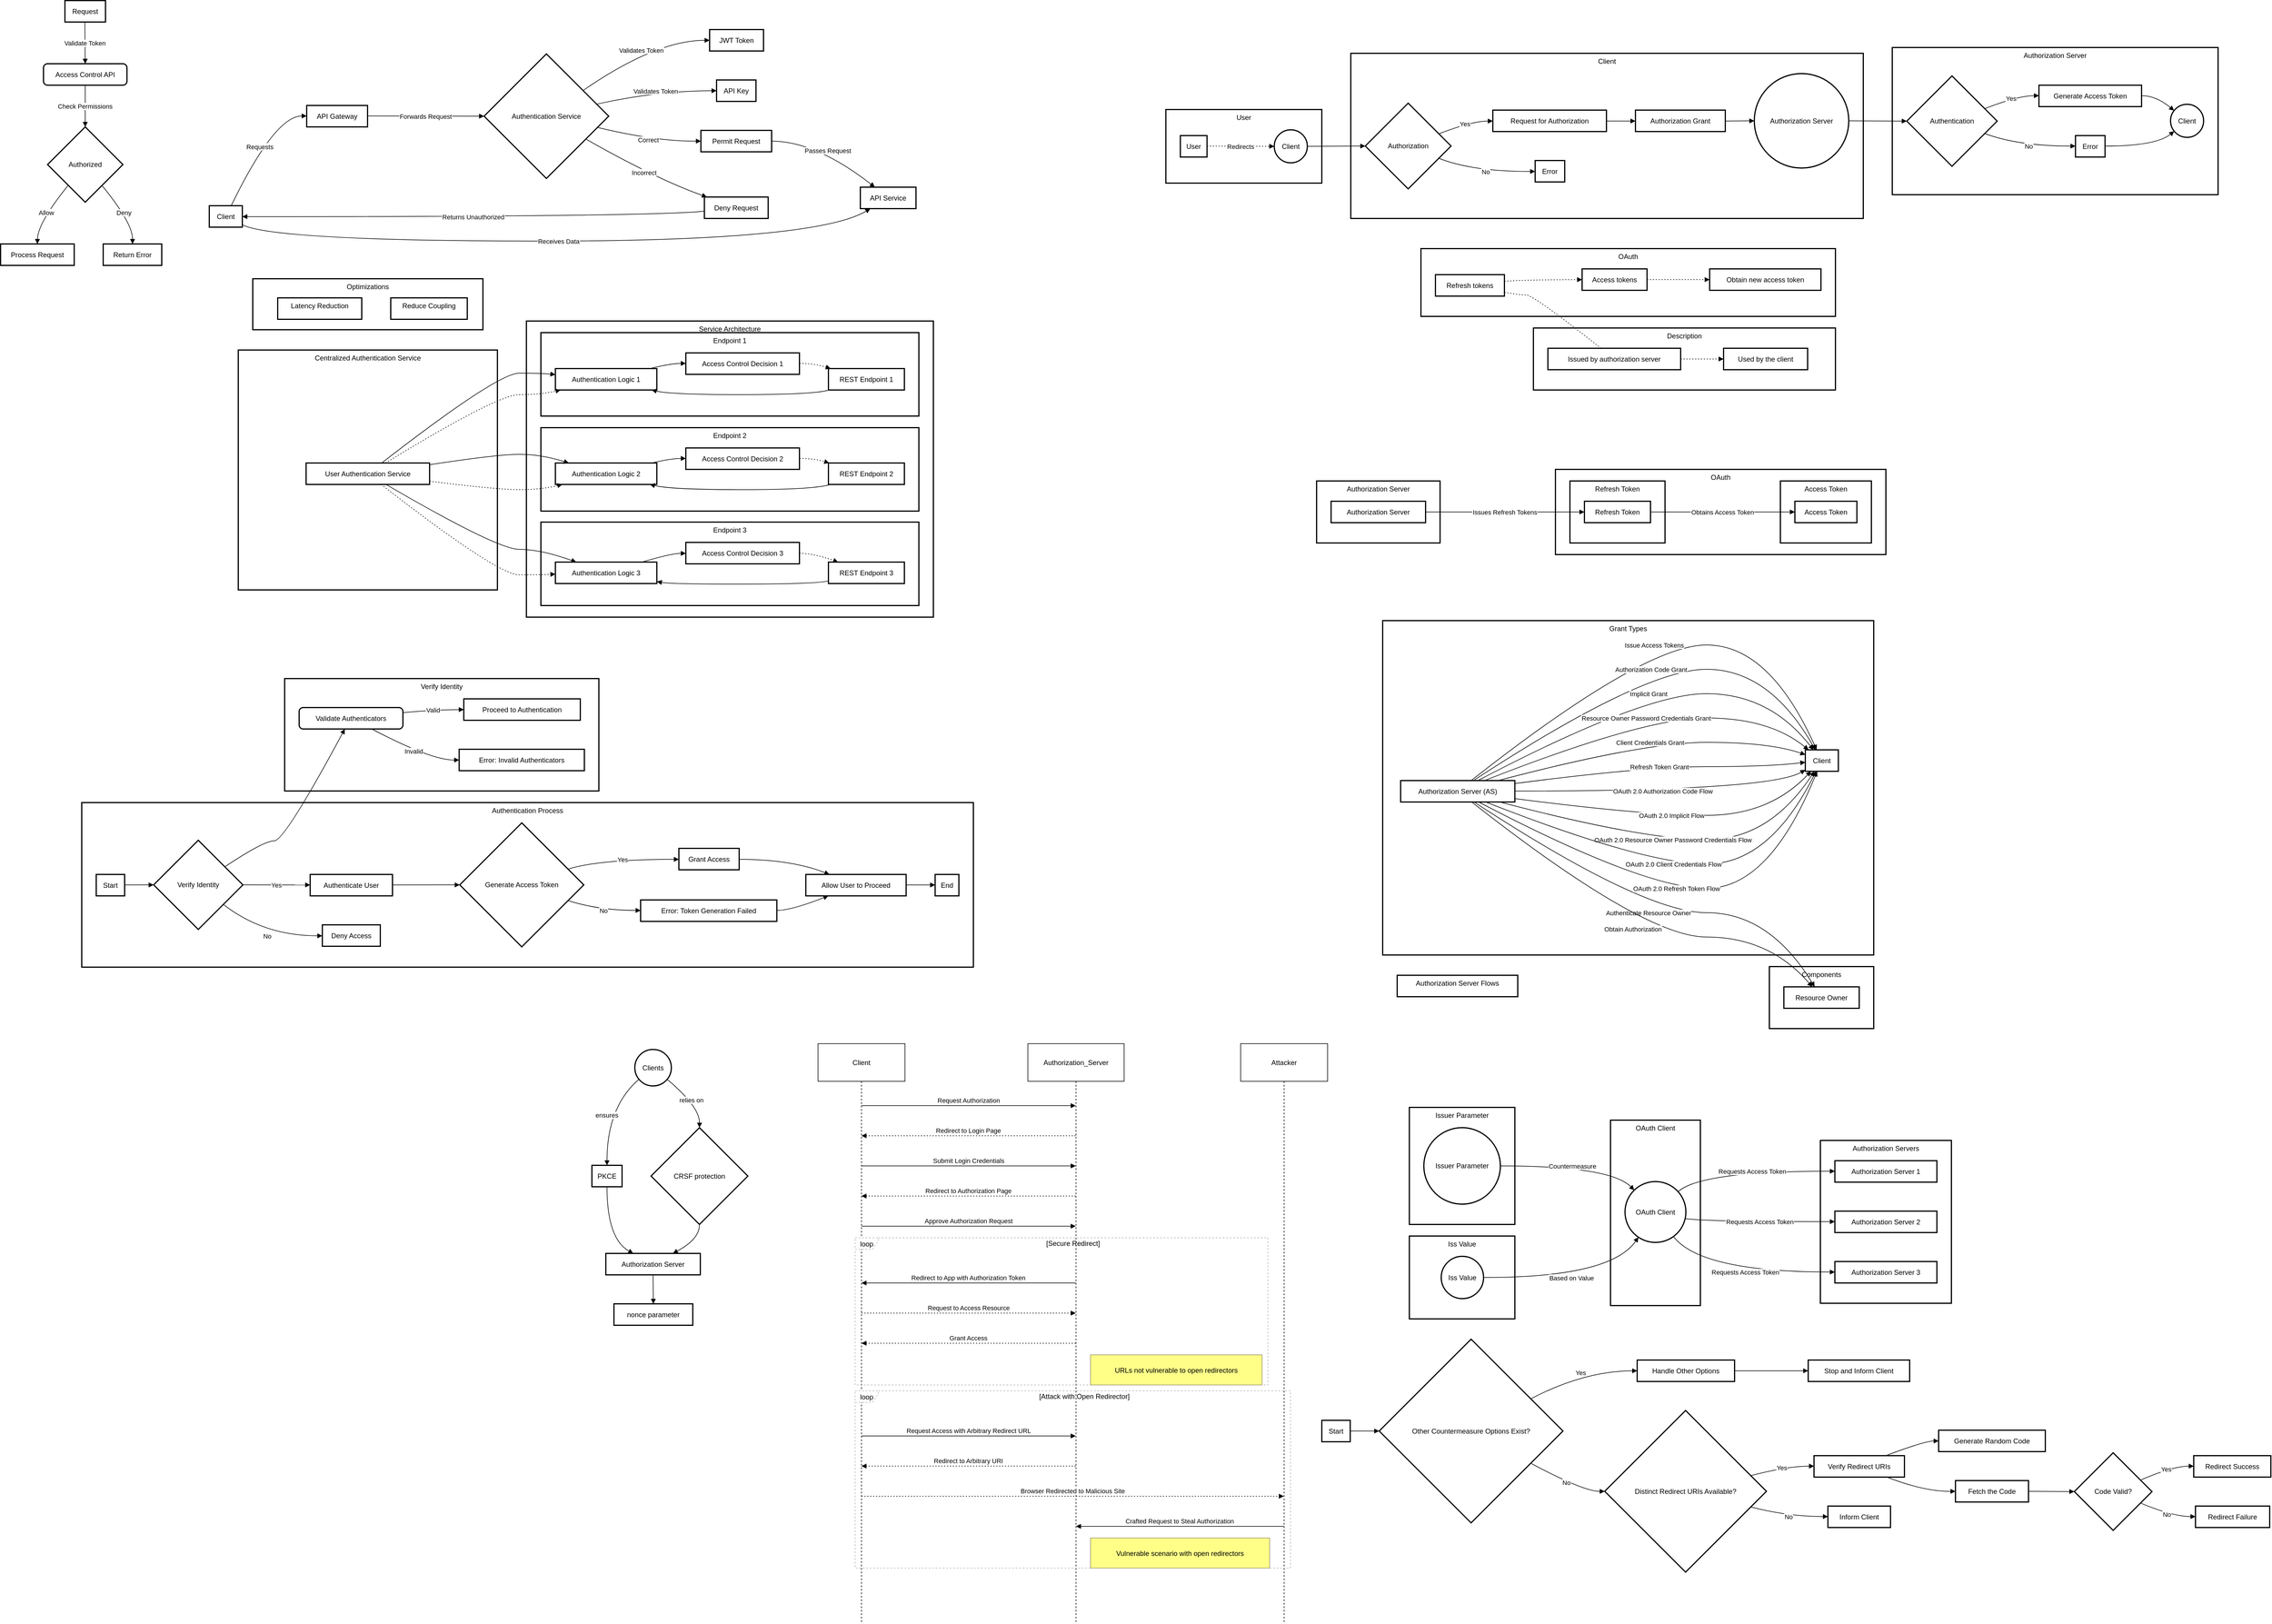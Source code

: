 <mxfile version="24.7.7">
  <diagram name="Page-1" id="MOcFmovRXAjLy9BOT2LX">
    <mxGraphModel dx="2884" dy="1048" grid="1" gridSize="10" guides="1" tooltips="1" connect="1" arrows="1" fold="1" page="1" pageScale="1" pageWidth="850" pageHeight="1100" math="0" shadow="0">
      <root>
        <mxCell id="0" />
        <mxCell id="1" parent="0" />
        <mxCell id="2" value="Request" style="whiteSpace=wrap;strokeWidth=2;" parent="1" vertex="1">
          <mxGeometry x="-389" y="30" width="70" height="37" as="geometry" />
        </mxCell>
        <mxCell id="3" value="Access Control API" style="rounded=1;absoluteArcSize=1;arcSize=14;whiteSpace=wrap;strokeWidth=2;" parent="1" vertex="1">
          <mxGeometry x="-426" y="139" width="144" height="37" as="geometry" />
        </mxCell>
        <mxCell id="4" value="Authorized" style="rhombus;strokeWidth=2;whiteSpace=wrap;" parent="1" vertex="1">
          <mxGeometry x="-419" y="248" width="130" height="130" as="geometry" />
        </mxCell>
        <mxCell id="5" value="Process Request" style="whiteSpace=wrap;strokeWidth=2;" parent="1" vertex="1">
          <mxGeometry x="-500" y="450" width="127" height="37" as="geometry" />
        </mxCell>
        <mxCell id="6" value="Return Error" style="whiteSpace=wrap;strokeWidth=2;" parent="1" vertex="1">
          <mxGeometry x="-323" y="450" width="101" height="37" as="geometry" />
        </mxCell>
        <mxCell id="7" value="Validate Token" style="curved=1;startArrow=none;endArrow=block;exitX=0.49;exitY=1;entryX=0.5;entryY=0;" parent="1" source="2" target="3" edge="1">
          <mxGeometry relative="1" as="geometry">
            <Array as="points" />
          </mxGeometry>
        </mxCell>
        <mxCell id="8" value="Check Permissions" style="curved=1;startArrow=none;endArrow=block;exitX=0.5;exitY=1;entryX=0.5;entryY=0;" parent="1" source="3" target="4" edge="1">
          <mxGeometry relative="1" as="geometry">
            <Array as="points" />
          </mxGeometry>
        </mxCell>
        <mxCell id="9" value="Allow" style="curved=1;startArrow=none;endArrow=block;exitX=0.09;exitY=1;entryX=0.5;entryY=0;" parent="1" source="4" target="5" edge="1">
          <mxGeometry relative="1" as="geometry">
            <Array as="points">
              <mxPoint x="-436" y="414" />
            </Array>
          </mxGeometry>
        </mxCell>
        <mxCell id="10" value="Deny" style="curved=1;startArrow=none;endArrow=block;exitX=0.9;exitY=1;entryX=0.5;entryY=0;" parent="1" source="4" target="6" edge="1">
          <mxGeometry relative="1" as="geometry">
            <Array as="points">
              <mxPoint x="-272" y="414" />
            </Array>
          </mxGeometry>
        </mxCell>
        <mxCell id="TSMCGkvwtsyavsWyP97d-10" value="Client" style="whiteSpace=wrap;strokeWidth=2;" vertex="1" parent="1">
          <mxGeometry x="-140" y="384" width="57" height="37" as="geometry" />
        </mxCell>
        <mxCell id="TSMCGkvwtsyavsWyP97d-11" value="API Gateway" style="whiteSpace=wrap;strokeWidth=2;" vertex="1" parent="1">
          <mxGeometry x="28" y="211" width="105" height="37" as="geometry" />
        </mxCell>
        <mxCell id="TSMCGkvwtsyavsWyP97d-12" value="Authentication Service" style="rhombus;strokeWidth=2;whiteSpace=wrap;" vertex="1" parent="1">
          <mxGeometry x="334" y="122" width="215" height="215" as="geometry" />
        </mxCell>
        <mxCell id="TSMCGkvwtsyavsWyP97d-13" value="JWT Token" style="whiteSpace=wrap;strokeWidth=2;" vertex="1" parent="1">
          <mxGeometry x="723" y="80" width="93" height="37" as="geometry" />
        </mxCell>
        <mxCell id="TSMCGkvwtsyavsWyP97d-14" value="API Key" style="whiteSpace=wrap;strokeWidth=2;" vertex="1" parent="1">
          <mxGeometry x="735" y="167" width="68" height="37" as="geometry" />
        </mxCell>
        <mxCell id="TSMCGkvwtsyavsWyP97d-15" value="Permit Request" style="whiteSpace=wrap;strokeWidth=2;" vertex="1" parent="1">
          <mxGeometry x="708" y="254" width="122" height="37" as="geometry" />
        </mxCell>
        <mxCell id="TSMCGkvwtsyavsWyP97d-16" value="Deny Request" style="whiteSpace=wrap;strokeWidth=2;" vertex="1" parent="1">
          <mxGeometry x="714" y="369" width="110" height="37" as="geometry" />
        </mxCell>
        <mxCell id="TSMCGkvwtsyavsWyP97d-17" value="API Service" style="whiteSpace=wrap;strokeWidth=2;" vertex="1" parent="1">
          <mxGeometry x="983" y="352" width="96" height="37" as="geometry" />
        </mxCell>
        <mxCell id="TSMCGkvwtsyavsWyP97d-18" value="Requests" style="curved=1;startArrow=none;endArrow=block;exitX=0.66;exitY=0.01;entryX=0;entryY=0.49;rounded=0;" edge="1" parent="1" source="TSMCGkvwtsyavsWyP97d-10" target="TSMCGkvwtsyavsWyP97d-11">
          <mxGeometry relative="1" as="geometry">
            <Array as="points">
              <mxPoint x="-27" y="229" />
            </Array>
          </mxGeometry>
        </mxCell>
        <mxCell id="TSMCGkvwtsyavsWyP97d-19" value="Forwards Request" style="curved=1;startArrow=none;endArrow=block;exitX=1;exitY=0.49;entryX=0;entryY=0.5;rounded=0;" edge="1" parent="1" source="TSMCGkvwtsyavsWyP97d-11" target="TSMCGkvwtsyavsWyP97d-12">
          <mxGeometry relative="1" as="geometry">
            <Array as="points" />
          </mxGeometry>
        </mxCell>
        <mxCell id="TSMCGkvwtsyavsWyP97d-20" value="Validates Token" style="curved=1;startArrow=none;endArrow=block;exitX=1;exitY=0.15;entryX=-0.01;entryY=0.5;rounded=0;" edge="1" parent="1" source="TSMCGkvwtsyavsWyP97d-12" target="TSMCGkvwtsyavsWyP97d-13">
          <mxGeometry relative="1" as="geometry">
            <Array as="points">
              <mxPoint x="629" y="99" />
            </Array>
          </mxGeometry>
        </mxCell>
        <mxCell id="TSMCGkvwtsyavsWyP97d-21" value="Validates Token" style="curved=1;startArrow=none;endArrow=block;exitX=1;exitY=0.38;entryX=0;entryY=0.5;rounded=0;" edge="1" parent="1" source="TSMCGkvwtsyavsWyP97d-12" target="TSMCGkvwtsyavsWyP97d-14">
          <mxGeometry relative="1" as="geometry">
            <Array as="points">
              <mxPoint x="629" y="186" />
            </Array>
          </mxGeometry>
        </mxCell>
        <mxCell id="TSMCGkvwtsyavsWyP97d-22" value="Correct" style="curved=1;startArrow=none;endArrow=block;exitX=1;exitY=0.61;entryX=0;entryY=0.5;rounded=0;" edge="1" parent="1" source="TSMCGkvwtsyavsWyP97d-12" target="TSMCGkvwtsyavsWyP97d-15">
          <mxGeometry relative="1" as="geometry">
            <Array as="points">
              <mxPoint x="629" y="273" />
            </Array>
          </mxGeometry>
        </mxCell>
        <mxCell id="TSMCGkvwtsyavsWyP97d-23" value="Incorrect" style="curved=1;startArrow=none;endArrow=block;exitX=1;exitY=0.79;entryX=0.03;entryY=-0.01;rounded=0;" edge="1" parent="1" source="TSMCGkvwtsyavsWyP97d-12" target="TSMCGkvwtsyavsWyP97d-16">
          <mxGeometry relative="1" as="geometry">
            <Array as="points">
              <mxPoint x="629" y="337" />
            </Array>
          </mxGeometry>
        </mxCell>
        <mxCell id="TSMCGkvwtsyavsWyP97d-24" value="Passes Request" style="curved=1;startArrow=none;endArrow=block;exitX=1;exitY=0.5;entryX=0.26;entryY=0;rounded=0;" edge="1" parent="1" source="TSMCGkvwtsyavsWyP97d-15" target="TSMCGkvwtsyavsWyP97d-17">
          <mxGeometry relative="1" as="geometry">
            <Array as="points">
              <mxPoint x="907" y="273" />
            </Array>
          </mxGeometry>
        </mxCell>
        <mxCell id="TSMCGkvwtsyavsWyP97d-25" value="Returns Unauthorized" style="curved=1;startArrow=none;endArrow=block;exitX=0;exitY=0.66;entryX=1;entryY=0.51;rounded=0;" edge="1" parent="1" source="TSMCGkvwtsyavsWyP97d-16" target="TSMCGkvwtsyavsWyP97d-10">
          <mxGeometry relative="1" as="geometry">
            <Array as="points">
              <mxPoint x="629" y="403" />
            </Array>
          </mxGeometry>
        </mxCell>
        <mxCell id="TSMCGkvwtsyavsWyP97d-26" value="Receives Data" style="curved=1;startArrow=none;endArrow=block;exitX=1;exitY=0.89;entryX=0.18;entryY=1;rounded=0;" edge="1" parent="1" source="TSMCGkvwtsyavsWyP97d-10" target="TSMCGkvwtsyavsWyP97d-17">
          <mxGeometry relative="1" as="geometry">
            <Array as="points">
              <mxPoint x="-27" y="445" />
              <mxPoint x="907" y="445" />
            </Array>
          </mxGeometry>
        </mxCell>
        <mxCell id="TSMCGkvwtsyavsWyP97d-27" value="Optimizations" style="whiteSpace=wrap;strokeWidth=2;verticalAlign=top;" vertex="1" parent="1">
          <mxGeometry x="-65" y="510" width="397" height="88" as="geometry" />
        </mxCell>
        <mxCell id="TSMCGkvwtsyavsWyP97d-28" value="Latency Reduction" style="whiteSpace=wrap;strokeWidth=2;verticalAlign=top;" vertex="1" parent="TSMCGkvwtsyavsWyP97d-27">
          <mxGeometry x="43" y="33" width="145" height="37" as="geometry" />
        </mxCell>
        <mxCell id="TSMCGkvwtsyavsWyP97d-29" value="Reduce Coupling" style="whiteSpace=wrap;strokeWidth=2;verticalAlign=top;" vertex="1" parent="TSMCGkvwtsyavsWyP97d-27">
          <mxGeometry x="238" y="33" width="132" height="37" as="geometry" />
        </mxCell>
        <mxCell id="TSMCGkvwtsyavsWyP97d-30" value="Centralized Authentication Service" style="whiteSpace=wrap;strokeWidth=2;verticalAlign=top;" vertex="1" parent="1">
          <mxGeometry x="-90" y="633" width="447" height="414" as="geometry" />
        </mxCell>
        <mxCell id="TSMCGkvwtsyavsWyP97d-31" value="User Authentication Service" style="whiteSpace=wrap;strokeWidth=2;" vertex="1" parent="1">
          <mxGeometry x="27" y="828" width="213" height="37" as="geometry" />
        </mxCell>
        <mxCell id="TSMCGkvwtsyavsWyP97d-32" value="Service Architecture" style="whiteSpace=wrap;strokeWidth=2;verticalAlign=top;" vertex="1" parent="1">
          <mxGeometry x="407" y="583" width="702" height="511" as="geometry" />
        </mxCell>
        <mxCell id="TSMCGkvwtsyavsWyP97d-33" value="Endpoint 1" style="whiteSpace=wrap;strokeWidth=2;verticalAlign=top;" vertex="1" parent="1">
          <mxGeometry x="432" y="603" width="652" height="144" as="geometry" />
        </mxCell>
        <mxCell id="TSMCGkvwtsyavsWyP97d-34" value="Endpoint 2" style="whiteSpace=wrap;strokeWidth=2;verticalAlign=top;" vertex="1" parent="1">
          <mxGeometry x="432" y="767" width="652" height="144" as="geometry" />
        </mxCell>
        <mxCell id="TSMCGkvwtsyavsWyP97d-35" value="Endpoint 3" style="whiteSpace=wrap;strokeWidth=2;verticalAlign=top;" vertex="1" parent="1">
          <mxGeometry x="432" y="930" width="652" height="144" as="geometry" />
        </mxCell>
        <mxCell id="TSMCGkvwtsyavsWyP97d-36" value="REST Endpoint 3" style="whiteSpace=wrap;strokeWidth=2;" vertex="1" parent="1">
          <mxGeometry x="928" y="999" width="131" height="37" as="geometry" />
        </mxCell>
        <mxCell id="TSMCGkvwtsyavsWyP97d-37" value="Authentication Logic 3" style="whiteSpace=wrap;strokeWidth=2;" vertex="1" parent="1">
          <mxGeometry x="457" y="999" width="175" height="37" as="geometry" />
        </mxCell>
        <mxCell id="TSMCGkvwtsyavsWyP97d-38" value="Access Control Decision 3" style="whiteSpace=wrap;strokeWidth=2;" vertex="1" parent="1">
          <mxGeometry x="682" y="965" width="196" height="37" as="geometry" />
        </mxCell>
        <mxCell id="TSMCGkvwtsyavsWyP97d-39" value="REST Endpoint 2" style="whiteSpace=wrap;strokeWidth=2;" vertex="1" parent="1">
          <mxGeometry x="928" y="828" width="131" height="37" as="geometry" />
        </mxCell>
        <mxCell id="TSMCGkvwtsyavsWyP97d-40" value="Authentication Logic 2" style="whiteSpace=wrap;strokeWidth=2;" vertex="1" parent="1">
          <mxGeometry x="457" y="828" width="175" height="37" as="geometry" />
        </mxCell>
        <mxCell id="TSMCGkvwtsyavsWyP97d-41" value="Access Control Decision 2" style="whiteSpace=wrap;strokeWidth=2;" vertex="1" parent="1">
          <mxGeometry x="682" y="802" width="196" height="37" as="geometry" />
        </mxCell>
        <mxCell id="TSMCGkvwtsyavsWyP97d-42" value="REST Endpoint 1" style="whiteSpace=wrap;strokeWidth=2;" vertex="1" parent="1">
          <mxGeometry x="928" y="665" width="131" height="37" as="geometry" />
        </mxCell>
        <mxCell id="TSMCGkvwtsyavsWyP97d-43" value="Authentication Logic 1" style="whiteSpace=wrap;strokeWidth=2;" vertex="1" parent="1">
          <mxGeometry x="457" y="665" width="175" height="37" as="geometry" />
        </mxCell>
        <mxCell id="TSMCGkvwtsyavsWyP97d-44" value="Access Control Decision 1" style="whiteSpace=wrap;strokeWidth=2;" vertex="1" parent="1">
          <mxGeometry x="682" y="638" width="196" height="37" as="geometry" />
        </mxCell>
        <mxCell id="TSMCGkvwtsyavsWyP97d-45" value="" style="curved=1;startArrow=none;endArrow=block;exitX=0.02;exitY=0.99;entryX=0.94;entryY=0.99;rounded=0;" edge="1" parent="1" source="TSMCGkvwtsyavsWyP97d-42" target="TSMCGkvwtsyavsWyP97d-43">
          <mxGeometry relative="1" as="geometry">
            <Array as="points">
              <mxPoint x="903" y="710" />
              <mxPoint x="657" y="710" />
            </Array>
          </mxGeometry>
        </mxCell>
        <mxCell id="TSMCGkvwtsyavsWyP97d-46" value="" style="curved=1;startArrow=none;endArrow=block;exitX=0.94;exitY=-0.01;entryX=0;entryY=0.49;rounded=0;" edge="1" parent="1" source="TSMCGkvwtsyavsWyP97d-43" target="TSMCGkvwtsyavsWyP97d-44">
          <mxGeometry relative="1" as="geometry">
            <Array as="points">
              <mxPoint x="657" y="656" />
            </Array>
          </mxGeometry>
        </mxCell>
        <mxCell id="TSMCGkvwtsyavsWyP97d-47" value="" style="curved=1;startArrow=none;endArrow=block;exitX=0.02;exitY=1.01;entryX=0.94;entryY=1.01;rounded=0;" edge="1" parent="1" source="TSMCGkvwtsyavsWyP97d-39" target="TSMCGkvwtsyavsWyP97d-40">
          <mxGeometry relative="1" as="geometry">
            <Array as="points">
              <mxPoint x="903" y="874" />
              <mxPoint x="657" y="874" />
            </Array>
          </mxGeometry>
        </mxCell>
        <mxCell id="TSMCGkvwtsyavsWyP97d-48" value="" style="curved=1;startArrow=none;endArrow=block;exitX=0.94;exitY=0.01;entryX=0;entryY=0.49;rounded=0;" edge="1" parent="1" source="TSMCGkvwtsyavsWyP97d-40" target="TSMCGkvwtsyavsWyP97d-41">
          <mxGeometry relative="1" as="geometry">
            <Array as="points">
              <mxPoint x="657" y="820" />
            </Array>
          </mxGeometry>
        </mxCell>
        <mxCell id="TSMCGkvwtsyavsWyP97d-49" value="" style="curved=1;startArrow=none;endArrow=block;exitX=0;exitY=0.88;entryX=1;entryY=0.91;rounded=0;" edge="1" parent="1" source="TSMCGkvwtsyavsWyP97d-36" target="TSMCGkvwtsyavsWyP97d-37">
          <mxGeometry relative="1" as="geometry">
            <Array as="points">
              <mxPoint x="903" y="1037" />
              <mxPoint x="657" y="1037" />
            </Array>
          </mxGeometry>
        </mxCell>
        <mxCell id="TSMCGkvwtsyavsWyP97d-50" value="" style="curved=1;startArrow=none;endArrow=block;exitX=0.86;exitY=-0.01;entryX=0;entryY=0.51;rounded=0;" edge="1" parent="1" source="TSMCGkvwtsyavsWyP97d-37" target="TSMCGkvwtsyavsWyP97d-38">
          <mxGeometry relative="1" as="geometry">
            <Array as="points">
              <mxPoint x="657" y="984" />
            </Array>
          </mxGeometry>
        </mxCell>
        <mxCell id="TSMCGkvwtsyavsWyP97d-51" value="" style="curved=1;startArrow=none;endArrow=block;exitX=0.61;exitY=0.01;entryX=0;entryY=0.28;rounded=0;" edge="1" parent="1" source="TSMCGkvwtsyavsWyP97d-31" target="TSMCGkvwtsyavsWyP97d-43">
          <mxGeometry relative="1" as="geometry">
            <Array as="points">
              <mxPoint x="357" y="673" />
              <mxPoint x="432" y="673" />
            </Array>
          </mxGeometry>
        </mxCell>
        <mxCell id="TSMCGkvwtsyavsWyP97d-52" value="" style="curved=1;startArrow=none;endArrow=block;exitX=1;exitY=0.08;entryX=0.14;entryY=0.01;rounded=0;" edge="1" parent="1" source="TSMCGkvwtsyavsWyP97d-31" target="TSMCGkvwtsyavsWyP97d-40">
          <mxGeometry relative="1" as="geometry">
            <Array as="points">
              <mxPoint x="357" y="813" />
              <mxPoint x="432" y="813" />
            </Array>
          </mxGeometry>
        </mxCell>
        <mxCell id="TSMCGkvwtsyavsWyP97d-53" value="" style="curved=1;startArrow=none;endArrow=block;exitX=0.65;exitY=1.01;entryX=0.2;entryY=-0.01;rounded=0;" edge="1" parent="1" source="TSMCGkvwtsyavsWyP97d-31" target="TSMCGkvwtsyavsWyP97d-37">
          <mxGeometry relative="1" as="geometry">
            <Array as="points">
              <mxPoint x="357" y="977" />
              <mxPoint x="432" y="977" />
            </Array>
          </mxGeometry>
        </mxCell>
        <mxCell id="TSMCGkvwtsyavsWyP97d-54" value="" style="curved=1;dashed=1;dashPattern=2 3;startArrow=none;endArrow=block;exitX=1;exitY=0.49;entryX=0.02;entryY=-0.01;rounded=0;" edge="1" parent="1" source="TSMCGkvwtsyavsWyP97d-44" target="TSMCGkvwtsyavsWyP97d-42">
          <mxGeometry relative="1" as="geometry">
            <Array as="points">
              <mxPoint x="903" y="656" />
            </Array>
          </mxGeometry>
        </mxCell>
        <mxCell id="TSMCGkvwtsyavsWyP97d-55" value="" style="curved=1;dashed=1;dashPattern=2 3;startArrow=none;endArrow=block;exitX=1;exitY=0.49;entryX=0.02;entryY=0.01;rounded=0;" edge="1" parent="1" source="TSMCGkvwtsyavsWyP97d-41" target="TSMCGkvwtsyavsWyP97d-39">
          <mxGeometry relative="1" as="geometry">
            <Array as="points">
              <mxPoint x="903" y="820" />
            </Array>
          </mxGeometry>
        </mxCell>
        <mxCell id="TSMCGkvwtsyavsWyP97d-56" value="" style="curved=1;dashed=1;dashPattern=2 3;startArrow=none;endArrow=block;exitX=1;exitY=0.51;entryX=0.12;entryY=-0.01;rounded=0;" edge="1" parent="1" source="TSMCGkvwtsyavsWyP97d-38" target="TSMCGkvwtsyavsWyP97d-36">
          <mxGeometry relative="1" as="geometry">
            <Array as="points">
              <mxPoint x="903" y="984" />
            </Array>
          </mxGeometry>
        </mxCell>
        <mxCell id="TSMCGkvwtsyavsWyP97d-57" value="" style="curved=1;dashed=1;dashPattern=2 3;startArrow=none;endArrow=block;exitX=0.64;exitY=0.01;entryX=0.06;entryY=0.99;rounded=0;" edge="1" parent="1" source="TSMCGkvwtsyavsWyP97d-31" target="TSMCGkvwtsyavsWyP97d-43">
          <mxGeometry relative="1" as="geometry">
            <Array as="points">
              <mxPoint x="357" y="710" />
              <mxPoint x="432" y="710" />
            </Array>
          </mxGeometry>
        </mxCell>
        <mxCell id="TSMCGkvwtsyavsWyP97d-58" value="" style="curved=1;dashed=1;dashPattern=2 3;startArrow=none;endArrow=block;exitX=1;exitY=0.85;entryX=0.06;entryY=1.01;rounded=0;" edge="1" parent="1" source="TSMCGkvwtsyavsWyP97d-31" target="TSMCGkvwtsyavsWyP97d-40">
          <mxGeometry relative="1" as="geometry">
            <Array as="points">
              <mxPoint x="357" y="874" />
              <mxPoint x="432" y="874" />
            </Array>
          </mxGeometry>
        </mxCell>
        <mxCell id="TSMCGkvwtsyavsWyP97d-59" value="" style="curved=1;dashed=1;dashPattern=2 3;startArrow=none;endArrow=block;exitX=0.61;exitY=1.01;entryX=0;entryY=0.56;rounded=0;" edge="1" parent="1" source="TSMCGkvwtsyavsWyP97d-31" target="TSMCGkvwtsyavsWyP97d-37">
          <mxGeometry relative="1" as="geometry">
            <Array as="points">
              <mxPoint x="357" y="1021" />
              <mxPoint x="432" y="1021" />
            </Array>
          </mxGeometry>
        </mxCell>
        <mxCell id="TSMCGkvwtsyavsWyP97d-60" value="Verify Identity" style="whiteSpace=wrap;strokeWidth=2;verticalAlign=top;" vertex="1" parent="1">
          <mxGeometry x="-10" y="1200" width="542" height="194" as="geometry" />
        </mxCell>
        <mxCell id="TSMCGkvwtsyavsWyP97d-61" value="Validate Authenticators" style="rounded=1;absoluteArcSize=1;arcSize=14;whiteSpace=wrap;strokeWidth=2;" vertex="1" parent="1">
          <mxGeometry x="15" y="1250" width="179" height="37" as="geometry" />
        </mxCell>
        <mxCell id="TSMCGkvwtsyavsWyP97d-62" value="Proceed to Authentication" style="whiteSpace=wrap;strokeWidth=2;" vertex="1" parent="1">
          <mxGeometry x="299" y="1235" width="201" height="37" as="geometry" />
        </mxCell>
        <mxCell id="TSMCGkvwtsyavsWyP97d-63" value="Error: Invalid Authenticators" style="whiteSpace=wrap;strokeWidth=2;" vertex="1" parent="1">
          <mxGeometry x="291" y="1322" width="216" height="37" as="geometry" />
        </mxCell>
        <mxCell id="TSMCGkvwtsyavsWyP97d-64" value="Authentication Process" style="whiteSpace=wrap;strokeWidth=2;verticalAlign=top;" vertex="1" parent="1">
          <mxGeometry x="-360" y="1414" width="1538" height="284" as="geometry" />
        </mxCell>
        <mxCell id="TSMCGkvwtsyavsWyP97d-65" value="Verify Identity" style="rhombus;strokeWidth=2;whiteSpace=wrap;" vertex="1" parent="1">
          <mxGeometry x="-236" y="1479" width="154" height="154" as="geometry" />
        </mxCell>
        <mxCell id="TSMCGkvwtsyavsWyP97d-66" value="Start" style="whiteSpace=wrap;strokeWidth=2;" vertex="1" parent="1">
          <mxGeometry x="-335" y="1538" width="49" height="37" as="geometry" />
        </mxCell>
        <mxCell id="TSMCGkvwtsyavsWyP97d-67" value="Authenticate User" style="whiteSpace=wrap;strokeWidth=2;" vertex="1" parent="1">
          <mxGeometry x="34" y="1538" width="142" height="37" as="geometry" />
        </mxCell>
        <mxCell id="TSMCGkvwtsyavsWyP97d-68" value="Deny Access" style="whiteSpace=wrap;strokeWidth=2;" vertex="1" parent="1">
          <mxGeometry x="55" y="1625" width="100" height="37" as="geometry" />
        </mxCell>
        <mxCell id="TSMCGkvwtsyavsWyP97d-69" value="Generate Access Token" style="rhombus;strokeWidth=2;whiteSpace=wrap;" vertex="1" parent="1">
          <mxGeometry x="292" y="1449" width="214" height="214" as="geometry" />
        </mxCell>
        <mxCell id="TSMCGkvwtsyavsWyP97d-70" value="Grant Access" style="whiteSpace=wrap;strokeWidth=2;" vertex="1" parent="1">
          <mxGeometry x="670" y="1493" width="104" height="37" as="geometry" />
        </mxCell>
        <mxCell id="TSMCGkvwtsyavsWyP97d-71" value="Error: Token Generation Failed" style="whiteSpace=wrap;strokeWidth=2;" vertex="1" parent="1">
          <mxGeometry x="604" y="1582" width="235" height="37" as="geometry" />
        </mxCell>
        <mxCell id="TSMCGkvwtsyavsWyP97d-72" value="Allow User to Proceed" style="whiteSpace=wrap;strokeWidth=2;" vertex="1" parent="1">
          <mxGeometry x="889" y="1538" width="173" height="37" as="geometry" />
        </mxCell>
        <mxCell id="TSMCGkvwtsyavsWyP97d-73" value="End" style="whiteSpace=wrap;strokeWidth=2;" vertex="1" parent="1">
          <mxGeometry x="1112" y="1538" width="41" height="37" as="geometry" />
        </mxCell>
        <mxCell id="TSMCGkvwtsyavsWyP97d-74" value="" style="curved=1;startArrow=none;endArrow=block;exitX=1;exitY=0.49;entryX=0;entryY=0.5;rounded=0;" edge="1" parent="1" source="TSMCGkvwtsyavsWyP97d-66" target="TSMCGkvwtsyavsWyP97d-65">
          <mxGeometry relative="1" as="geometry">
            <Array as="points" />
          </mxGeometry>
        </mxCell>
        <mxCell id="TSMCGkvwtsyavsWyP97d-75" value="Yes" style="curved=1;startArrow=none;endArrow=block;exitX=1;exitY=0.5;entryX=0;entryY=0.49;rounded=0;" edge="1" parent="1" source="TSMCGkvwtsyavsWyP97d-65" target="TSMCGkvwtsyavsWyP97d-67">
          <mxGeometry relative="1" as="geometry">
            <Array as="points" />
          </mxGeometry>
        </mxCell>
        <mxCell id="TSMCGkvwtsyavsWyP97d-76" value="No" style="curved=1;startArrow=none;endArrow=block;exitX=1;exitY=0.89;entryX=0;entryY=0.51;rounded=0;" edge="1" parent="1" source="TSMCGkvwtsyavsWyP97d-65" target="TSMCGkvwtsyavsWyP97d-68">
          <mxGeometry relative="1" as="geometry">
            <Array as="points">
              <mxPoint x="-46" y="1644" />
            </Array>
          </mxGeometry>
        </mxCell>
        <mxCell id="TSMCGkvwtsyavsWyP97d-77" value="" style="curved=1;startArrow=none;endArrow=block;exitX=1;exitY=0.49;entryX=0;entryY=0.5;rounded=0;" edge="1" parent="1" source="TSMCGkvwtsyavsWyP97d-67" target="TSMCGkvwtsyavsWyP97d-69">
          <mxGeometry relative="1" as="geometry">
            <Array as="points" />
          </mxGeometry>
        </mxCell>
        <mxCell id="TSMCGkvwtsyavsWyP97d-78" value="Yes" style="curved=1;startArrow=none;endArrow=block;exitX=1;exitY=0.33;entryX=0;entryY=0.51;rounded=0;" edge="1" parent="1" source="TSMCGkvwtsyavsWyP97d-69" target="TSMCGkvwtsyavsWyP97d-70">
          <mxGeometry relative="1" as="geometry">
            <Array as="points">
              <mxPoint x="532" y="1512" />
            </Array>
          </mxGeometry>
        </mxCell>
        <mxCell id="TSMCGkvwtsyavsWyP97d-79" value="No" style="curved=1;startArrow=none;endArrow=block;exitX=1;exitY=0.67;entryX=0;entryY=0.49;rounded=0;" edge="1" parent="1" source="TSMCGkvwtsyavsWyP97d-69" target="TSMCGkvwtsyavsWyP97d-71">
          <mxGeometry relative="1" as="geometry">
            <Array as="points">
              <mxPoint x="532" y="1600" />
            </Array>
          </mxGeometry>
        </mxCell>
        <mxCell id="TSMCGkvwtsyavsWyP97d-80" value="" style="curved=1;startArrow=none;endArrow=block;exitX=1;exitY=0.51;entryX=0.23;entryY=-0.01;rounded=0;" edge="1" parent="1" source="TSMCGkvwtsyavsWyP97d-70" target="TSMCGkvwtsyavsWyP97d-72">
          <mxGeometry relative="1" as="geometry">
            <Array as="points">
              <mxPoint x="864" y="1512" />
            </Array>
          </mxGeometry>
        </mxCell>
        <mxCell id="TSMCGkvwtsyavsWyP97d-81" value="" style="curved=1;startArrow=none;endArrow=block;exitX=1;exitY=0.49;entryX=0.23;entryY=0.99;rounded=0;" edge="1" parent="1" source="TSMCGkvwtsyavsWyP97d-71" target="TSMCGkvwtsyavsWyP97d-72">
          <mxGeometry relative="1" as="geometry">
            <Array as="points">
              <mxPoint x="864" y="1600" />
            </Array>
          </mxGeometry>
        </mxCell>
        <mxCell id="TSMCGkvwtsyavsWyP97d-82" value="" style="curved=1;startArrow=none;endArrow=block;exitX=1;exitY=0.49;entryX=0;entryY=0.49;rounded=0;" edge="1" parent="1" source="TSMCGkvwtsyavsWyP97d-72" target="TSMCGkvwtsyavsWyP97d-73">
          <mxGeometry relative="1" as="geometry">
            <Array as="points" />
          </mxGeometry>
        </mxCell>
        <mxCell id="TSMCGkvwtsyavsWyP97d-83" value="" style="curved=1;startArrow=none;endArrow=block;exitX=1;exitY=0.16;entryX=0.44;entryY=1;rounded=0;" edge="1" parent="1" source="TSMCGkvwtsyavsWyP97d-65" target="TSMCGkvwtsyavsWyP97d-61">
          <mxGeometry relative="1" as="geometry">
            <Array as="points">
              <mxPoint x="-46" y="1480" />
              <mxPoint x="-10" y="1480" />
            </Array>
          </mxGeometry>
        </mxCell>
        <mxCell id="TSMCGkvwtsyavsWyP97d-84" value="Valid" style="curved=1;startArrow=none;endArrow=block;exitX=1;exitY=0.24;entryX=0;entryY=0.5;rounded=0;" edge="1" parent="1" source="TSMCGkvwtsyavsWyP97d-61" target="TSMCGkvwtsyavsWyP97d-62">
          <mxGeometry relative="1" as="geometry">
            <Array as="points">
              <mxPoint x="243" y="1254" />
            </Array>
          </mxGeometry>
        </mxCell>
        <mxCell id="TSMCGkvwtsyavsWyP97d-85" value="Invalid" style="curved=1;startArrow=none;endArrow=block;exitX=0.7;exitY=1;entryX=0;entryY=0.5;rounded=0;" edge="1" parent="1" source="TSMCGkvwtsyavsWyP97d-61" target="TSMCGkvwtsyavsWyP97d-63">
          <mxGeometry relative="1" as="geometry">
            <Array as="points">
              <mxPoint x="243" y="1341" />
            </Array>
          </mxGeometry>
        </mxCell>
        <mxCell id="TSMCGkvwtsyavsWyP97d-86" value="Authorization Server" style="whiteSpace=wrap;strokeWidth=2;verticalAlign=top;" vertex="1" parent="1">
          <mxGeometry x="2763" y="111" width="562" height="254" as="geometry" />
        </mxCell>
        <mxCell id="TSMCGkvwtsyavsWyP97d-87" value="Authentication" style="rhombus;strokeWidth=2;whiteSpace=wrap;" vertex="1" parent="1">
          <mxGeometry x="2788" y="160" width="156" height="156" as="geometry" />
        </mxCell>
        <mxCell id="TSMCGkvwtsyavsWyP97d-88" value="Generate Access Token" style="whiteSpace=wrap;strokeWidth=2;" vertex="1" parent="1">
          <mxGeometry x="3016" y="176" width="177" height="37" as="geometry" />
        </mxCell>
        <mxCell id="TSMCGkvwtsyavsWyP97d-89" value="Client" style="ellipse;aspect=fixed;strokeWidth=2;whiteSpace=wrap;" vertex="1" parent="1">
          <mxGeometry x="3243" y="209" width="57" height="57" as="geometry" />
        </mxCell>
        <mxCell id="TSMCGkvwtsyavsWyP97d-90" value="Error" style="whiteSpace=wrap;strokeWidth=2;" vertex="1" parent="1">
          <mxGeometry x="3079" y="263" width="51" height="37" as="geometry" />
        </mxCell>
        <mxCell id="TSMCGkvwtsyavsWyP97d-91" value="Client" style="whiteSpace=wrap;strokeWidth=2;verticalAlign=top;" vertex="1" parent="1">
          <mxGeometry x="1829" y="121" width="884" height="285" as="geometry" />
        </mxCell>
        <mxCell id="TSMCGkvwtsyavsWyP97d-92" value="Authorization" style="rhombus;strokeWidth=2;whiteSpace=wrap;" vertex="1" parent="1">
          <mxGeometry x="1854" y="207" width="148" height="148" as="geometry" />
        </mxCell>
        <mxCell id="TSMCGkvwtsyavsWyP97d-93" value="Request for Authorization" style="whiteSpace=wrap;strokeWidth=2;" vertex="1" parent="1">
          <mxGeometry x="2074" y="219" width="196" height="37" as="geometry" />
        </mxCell>
        <mxCell id="TSMCGkvwtsyavsWyP97d-94" value="Error" style="whiteSpace=wrap;strokeWidth=2;" vertex="1" parent="1">
          <mxGeometry x="2147" y="306" width="51" height="37" as="geometry" />
        </mxCell>
        <mxCell id="TSMCGkvwtsyavsWyP97d-95" value="Authorization Grant" style="whiteSpace=wrap;strokeWidth=2;" vertex="1" parent="1">
          <mxGeometry x="2320" y="219" width="155" height="37" as="geometry" />
        </mxCell>
        <mxCell id="TSMCGkvwtsyavsWyP97d-96" value="Authorization Server" style="ellipse;aspect=fixed;strokeWidth=2;whiteSpace=wrap;" vertex="1" parent="1">
          <mxGeometry x="2525" y="156" width="163" height="163" as="geometry" />
        </mxCell>
        <mxCell id="TSMCGkvwtsyavsWyP97d-97" value="User" style="whiteSpace=wrap;strokeWidth=2;verticalAlign=top;" vertex="1" parent="1">
          <mxGeometry x="1510" y="218" width="269" height="127" as="geometry" />
        </mxCell>
        <mxCell id="TSMCGkvwtsyavsWyP97d-98" value="Client" style="ellipse;aspect=fixed;strokeWidth=2;whiteSpace=wrap;" vertex="1" parent="1">
          <mxGeometry x="1697" y="253" width="57" height="57" as="geometry" />
        </mxCell>
        <mxCell id="TSMCGkvwtsyavsWyP97d-99" value="User" style="whiteSpace=wrap;strokeWidth=2;" vertex="1" parent="1">
          <mxGeometry x="1535" y="263" width="46" height="37" as="geometry" />
        </mxCell>
        <mxCell id="TSMCGkvwtsyavsWyP97d-100" value="Redirects" style="curved=1;dashed=1;dashPattern=2 3;startArrow=none;endArrow=block;exitX=1;exitY=0.49;entryX=0;entryY=0.5;rounded=0;" edge="1" parent="1" source="TSMCGkvwtsyavsWyP97d-99" target="TSMCGkvwtsyavsWyP97d-98">
          <mxGeometry relative="1" as="geometry">
            <Array as="points" />
          </mxGeometry>
        </mxCell>
        <mxCell id="TSMCGkvwtsyavsWyP97d-101" value="" style="curved=1;startArrow=none;endArrow=block;exitX=1;exitY=0.5;entryX=0;entryY=0.5;rounded=0;" edge="1" parent="1" source="TSMCGkvwtsyavsWyP97d-98" target="TSMCGkvwtsyavsWyP97d-92">
          <mxGeometry relative="1" as="geometry">
            <Array as="points" />
          </mxGeometry>
        </mxCell>
        <mxCell id="TSMCGkvwtsyavsWyP97d-102" value="Yes" style="curved=1;startArrow=none;endArrow=block;exitX=1;exitY=0.3;entryX=0;entryY=0.51;rounded=0;" edge="1" parent="1" source="TSMCGkvwtsyavsWyP97d-92" target="TSMCGkvwtsyavsWyP97d-93">
          <mxGeometry relative="1" as="geometry">
            <Array as="points">
              <mxPoint x="2038" y="238" />
            </Array>
          </mxGeometry>
        </mxCell>
        <mxCell id="TSMCGkvwtsyavsWyP97d-103" value="No" style="curved=1;startArrow=none;endArrow=block;exitX=1;exitY=0.7;entryX=-0.01;entryY=0.51;rounded=0;" edge="1" parent="1" source="TSMCGkvwtsyavsWyP97d-92" target="TSMCGkvwtsyavsWyP97d-94">
          <mxGeometry relative="1" as="geometry">
            <Array as="points">
              <mxPoint x="2038" y="325" />
            </Array>
          </mxGeometry>
        </mxCell>
        <mxCell id="TSMCGkvwtsyavsWyP97d-104" value="" style="curved=1;startArrow=none;endArrow=block;exitX=1;exitY=0.51;entryX=0;entryY=0.51;rounded=0;" edge="1" parent="1" source="TSMCGkvwtsyavsWyP97d-93" target="TSMCGkvwtsyavsWyP97d-95">
          <mxGeometry relative="1" as="geometry">
            <Array as="points" />
          </mxGeometry>
        </mxCell>
        <mxCell id="TSMCGkvwtsyavsWyP97d-105" value="" style="curved=1;startArrow=none;endArrow=block;exitX=1;exitY=0.51;entryX=0;entryY=0.5;rounded=0;" edge="1" parent="1" source="TSMCGkvwtsyavsWyP97d-95" target="TSMCGkvwtsyavsWyP97d-96">
          <mxGeometry relative="1" as="geometry">
            <Array as="points" />
          </mxGeometry>
        </mxCell>
        <mxCell id="TSMCGkvwtsyavsWyP97d-106" value="" style="curved=1;startArrow=none;endArrow=block;exitX=1;exitY=0.5;entryX=0;entryY=0.5;rounded=0;" edge="1" parent="1" source="TSMCGkvwtsyavsWyP97d-96" target="TSMCGkvwtsyavsWyP97d-87">
          <mxGeometry relative="1" as="geometry">
            <Array as="points" />
          </mxGeometry>
        </mxCell>
        <mxCell id="TSMCGkvwtsyavsWyP97d-107" value="Yes" style="curved=1;startArrow=none;endArrow=block;exitX=1;exitY=0.31;entryX=0;entryY=0.49;rounded=0;" edge="1" parent="1" source="TSMCGkvwtsyavsWyP97d-87" target="TSMCGkvwtsyavsWyP97d-88">
          <mxGeometry relative="1" as="geometry">
            <Array as="points">
              <mxPoint x="2980" y="194" />
            </Array>
          </mxGeometry>
        </mxCell>
        <mxCell id="TSMCGkvwtsyavsWyP97d-108" value="" style="curved=1;startArrow=none;endArrow=block;exitX=1;exitY=0.49;entryX=0;entryY=0.1;rounded=0;" edge="1" parent="1" source="TSMCGkvwtsyavsWyP97d-88" target="TSMCGkvwtsyavsWyP97d-89">
          <mxGeometry relative="1" as="geometry">
            <Array as="points">
              <mxPoint x="3218" y="194" />
            </Array>
          </mxGeometry>
        </mxCell>
        <mxCell id="TSMCGkvwtsyavsWyP97d-109" value="No" style="curved=1;startArrow=none;endArrow=block;exitX=1;exitY=0.69;entryX=0;entryY=0.49;rounded=0;" edge="1" parent="1" source="TSMCGkvwtsyavsWyP97d-87" target="TSMCGkvwtsyavsWyP97d-90">
          <mxGeometry relative="1" as="geometry">
            <Array as="points">
              <mxPoint x="2980" y="281" />
            </Array>
          </mxGeometry>
        </mxCell>
        <mxCell id="TSMCGkvwtsyavsWyP97d-110" value="" style="curved=1;startArrow=none;endArrow=block;exitX=1;exitY=0.49;entryX=0;entryY=0.91;rounded=0;" edge="1" parent="1" source="TSMCGkvwtsyavsWyP97d-90" target="TSMCGkvwtsyavsWyP97d-89">
          <mxGeometry relative="1" as="geometry">
            <Array as="points">
              <mxPoint x="3218" y="281" />
            </Array>
          </mxGeometry>
        </mxCell>
        <mxCell id="TSMCGkvwtsyavsWyP97d-111" value="Description" style="whiteSpace=wrap;strokeWidth=2;verticalAlign=top;" vertex="1" parent="1">
          <mxGeometry x="2144" y="595" width="521" height="107" as="geometry" />
        </mxCell>
        <mxCell id="TSMCGkvwtsyavsWyP97d-112" value="Issued by authorization server" style="whiteSpace=wrap;strokeWidth=2;" vertex="1" parent="1">
          <mxGeometry x="2169" y="630" width="229" height="37" as="geometry" />
        </mxCell>
        <mxCell id="TSMCGkvwtsyavsWyP97d-113" value="Used by the client" style="whiteSpace=wrap;strokeWidth=2;" vertex="1" parent="1">
          <mxGeometry x="2472" y="630" width="145" height="37" as="geometry" />
        </mxCell>
        <mxCell id="TSMCGkvwtsyavsWyP97d-114" value="OAuth" style="whiteSpace=wrap;strokeWidth=2;verticalAlign=top;" vertex="1" parent="1">
          <mxGeometry x="1950" y="458" width="715" height="117" as="geometry" />
        </mxCell>
        <mxCell id="TSMCGkvwtsyavsWyP97d-115" value="Access tokens" style="whiteSpace=wrap;strokeWidth=2;" vertex="1" parent="1">
          <mxGeometry x="2228" y="493" width="112" height="37" as="geometry" />
        </mxCell>
        <mxCell id="TSMCGkvwtsyavsWyP97d-116" value="Refresh tokens" style="whiteSpace=wrap;strokeWidth=2;" vertex="1" parent="1">
          <mxGeometry x="1975" y="503" width="119" height="37" as="geometry" />
        </mxCell>
        <mxCell id="TSMCGkvwtsyavsWyP97d-117" value="Obtain new access token" style="whiteSpace=wrap;strokeWidth=2;" vertex="1" parent="1">
          <mxGeometry x="2448" y="493" width="192" height="37" as="geometry" />
        </mxCell>
        <mxCell id="TSMCGkvwtsyavsWyP97d-118" value="" style="curved=1;dashed=1;dashPattern=2 3;startArrow=none;endArrow=block;exitX=1;exitY=0.31;entryX=0;entryY=0.5;rounded=0;" edge="1" parent="1" source="TSMCGkvwtsyavsWyP97d-116" target="TSMCGkvwtsyavsWyP97d-115">
          <mxGeometry relative="1" as="geometry">
            <Array as="points">
              <mxPoint x="2119" y="512" />
            </Array>
          </mxGeometry>
        </mxCell>
        <mxCell id="TSMCGkvwtsyavsWyP97d-119" value="" style="curved=1;dashed=1;dashPattern=2 3;startArrow=none;endArrow=block;exitX=1;exitY=0.5;entryX=0;entryY=0.5;rounded=0;" edge="1" parent="1" source="TSMCGkvwtsyavsWyP97d-115" target="TSMCGkvwtsyavsWyP97d-117">
          <mxGeometry relative="1" as="geometry">
            <Array as="points" />
          </mxGeometry>
        </mxCell>
        <mxCell id="TSMCGkvwtsyavsWyP97d-120" value="" style="curved=1;dashed=1;dashPattern=2 3;startArrow=none;endArrow=none;exitX=1;exitY=0.82;entryX=0.4;entryY=0;rounded=0;" edge="1" parent="1" source="TSMCGkvwtsyavsWyP97d-116" target="TSMCGkvwtsyavsWyP97d-112">
          <mxGeometry relative="1" as="geometry">
            <Array as="points">
              <mxPoint x="2119" y="538" />
              <mxPoint x="2144" y="538" />
            </Array>
          </mxGeometry>
        </mxCell>
        <mxCell id="TSMCGkvwtsyavsWyP97d-121" value="" style="curved=1;dashed=1;dashPattern=2 3;startArrow=none;endArrow=block;exitX=1;exitY=0.5;entryX=0;entryY=0.5;rounded=0;" edge="1" parent="1" source="TSMCGkvwtsyavsWyP97d-112" target="TSMCGkvwtsyavsWyP97d-113">
          <mxGeometry relative="1" as="geometry">
            <Array as="points" />
          </mxGeometry>
        </mxCell>
        <mxCell id="TSMCGkvwtsyavsWyP97d-122" value="Authorization Server" style="whiteSpace=wrap;strokeWidth=2;verticalAlign=top;" vertex="1" parent="1">
          <mxGeometry x="1770" y="859" width="213" height="107" as="geometry" />
        </mxCell>
        <mxCell id="TSMCGkvwtsyavsWyP97d-123" value="Authorization Server" style="whiteSpace=wrap;strokeWidth=2;" vertex="1" parent="1">
          <mxGeometry x="1795" y="894" width="163" height="37" as="geometry" />
        </mxCell>
        <mxCell id="TSMCGkvwtsyavsWyP97d-124" value="OAuth" style="whiteSpace=wrap;strokeWidth=2;verticalAlign=top;" vertex="1" parent="1">
          <mxGeometry x="2182" y="839" width="570" height="147" as="geometry" />
        </mxCell>
        <mxCell id="TSMCGkvwtsyavsWyP97d-125" value="Access Token" style="whiteSpace=wrap;strokeWidth=2;verticalAlign=top;" vertex="1" parent="1">
          <mxGeometry x="2570" y="859" width="157" height="107" as="geometry" />
        </mxCell>
        <mxCell id="TSMCGkvwtsyavsWyP97d-126" value="Refresh Token" style="whiteSpace=wrap;strokeWidth=2;verticalAlign=top;" vertex="1" parent="1">
          <mxGeometry x="2207" y="859" width="164" height="107" as="geometry" />
        </mxCell>
        <mxCell id="TSMCGkvwtsyavsWyP97d-127" value="Refresh Token" style="whiteSpace=wrap;strokeWidth=2;" vertex="1" parent="1">
          <mxGeometry x="2232" y="894" width="114" height="37" as="geometry" />
        </mxCell>
        <mxCell id="TSMCGkvwtsyavsWyP97d-128" value="Access Token" style="whiteSpace=wrap;strokeWidth=2;" vertex="1" parent="1">
          <mxGeometry x="2595" y="894" width="107" height="37" as="geometry" />
        </mxCell>
        <mxCell id="TSMCGkvwtsyavsWyP97d-129" value="Issues Refresh Tokens" style="curved=1;startArrow=none;endArrow=block;exitX=1;exitY=0.5;entryX=0;entryY=0.5;rounded=0;" edge="1" parent="1" source="TSMCGkvwtsyavsWyP97d-123" target="TSMCGkvwtsyavsWyP97d-127">
          <mxGeometry relative="1" as="geometry">
            <Array as="points" />
          </mxGeometry>
        </mxCell>
        <mxCell id="TSMCGkvwtsyavsWyP97d-130" value="Obtains Access Token" style="curved=1;startArrow=none;endArrow=block;exitX=1;exitY=0.5;entryX=0;entryY=0.5;rounded=0;" edge="1" parent="1" source="TSMCGkvwtsyavsWyP97d-127" target="TSMCGkvwtsyavsWyP97d-128">
          <mxGeometry relative="1" as="geometry">
            <Array as="points" />
          </mxGeometry>
        </mxCell>
        <mxCell id="TSMCGkvwtsyavsWyP97d-136" value="Components" style="whiteSpace=wrap;strokeWidth=2;verticalAlign=top;" vertex="1" parent="1">
          <mxGeometry x="2551" y="1697" width="180" height="107" as="geometry" />
        </mxCell>
        <mxCell id="TSMCGkvwtsyavsWyP97d-137" value="Resource Owner" style="whiteSpace=wrap;strokeWidth=2;" vertex="1" parent="1">
          <mxGeometry x="2576" y="1732" width="130" height="37" as="geometry" />
        </mxCell>
        <mxCell id="TSMCGkvwtsyavsWyP97d-138" value="Grant Types" style="whiteSpace=wrap;strokeWidth=2;verticalAlign=top;" vertex="1" parent="1">
          <mxGeometry x="1884" y="1100" width="847" height="577" as="geometry" />
        </mxCell>
        <mxCell id="TSMCGkvwtsyavsWyP97d-139" value="Client" style="whiteSpace=wrap;strokeWidth=2;" vertex="1" parent="1">
          <mxGeometry x="2613" y="1323" width="57" height="37" as="geometry" />
        </mxCell>
        <mxCell id="TSMCGkvwtsyavsWyP97d-140" value="Authorization Server (AS)" style="whiteSpace=wrap;strokeWidth=2;" vertex="1" parent="1">
          <mxGeometry x="1915" y="1376" width="197" height="37" as="geometry" />
        </mxCell>
        <mxCell id="TSMCGkvwtsyavsWyP97d-141" value="Authorization Server Flows" style="whiteSpace=wrap;strokeWidth=2;verticalAlign=top;" vertex="1" parent="1">
          <mxGeometry x="1909" y="1712" width="208" height="37" as="geometry" />
        </mxCell>
        <mxCell id="TSMCGkvwtsyavsWyP97d-142" value="Issue Access Tokens" style="curved=1;startArrow=none;endArrow=block;exitX=0.62;exitY=-0.01;entryX=0.34;entryY=-0.01;rounded=0;" edge="1" parent="1" source="TSMCGkvwtsyavsWyP97d-140" target="TSMCGkvwtsyavsWyP97d-139">
          <mxGeometry relative="1" as="geometry">
            <Array as="points">
              <mxPoint x="2334" y="1142" />
              <mxPoint x="2551" y="1142" />
            </Array>
          </mxGeometry>
        </mxCell>
        <mxCell id="TSMCGkvwtsyavsWyP97d-143" value="Authenticate Resource Owner" style="curved=1;startArrow=none;endArrow=block;exitX=0.64;exitY=0.99;entryX=0.41;entryY=0.01;rounded=0;" edge="1" parent="1" source="TSMCGkvwtsyavsWyP97d-140" target="TSMCGkvwtsyavsWyP97d-137">
          <mxGeometry relative="1" as="geometry">
            <Array as="points">
              <mxPoint x="2334" y="1604" />
              <mxPoint x="2551" y="1604" />
            </Array>
          </mxGeometry>
        </mxCell>
        <mxCell id="TSMCGkvwtsyavsWyP97d-144" value="Obtain Authorization" style="curved=1;startArrow=none;endArrow=block;exitX=0.62;exitY=0.99;entryX=0.38;entryY=0.01;rounded=0;" edge="1" parent="1" source="TSMCGkvwtsyavsWyP97d-140" target="TSMCGkvwtsyavsWyP97d-137">
          <mxGeometry relative="1" as="geometry">
            <Array as="points">
              <mxPoint x="2334" y="1646" />
              <mxPoint x="2551" y="1646" />
            </Array>
          </mxGeometry>
        </mxCell>
        <mxCell id="TSMCGkvwtsyavsWyP97d-145" value="Authorization Code Grant" style="curved=1;startArrow=none;endArrow=block;exitX=0.64;exitY=-0.01;entryX=0.3;entryY=-0.01;rounded=0;" edge="1" parent="1" source="TSMCGkvwtsyavsWyP97d-140" target="TSMCGkvwtsyavsWyP97d-139">
          <mxGeometry relative="1" as="geometry">
            <Array as="points">
              <mxPoint x="2334" y="1184" />
              <mxPoint x="2551" y="1184" />
            </Array>
          </mxGeometry>
        </mxCell>
        <mxCell id="TSMCGkvwtsyavsWyP97d-146" value="Implicit Grant" style="curved=1;startArrow=none;endArrow=block;exitX=0.68;exitY=-0.01;entryX=0.24;entryY=-0.01;rounded=0;" edge="1" parent="1" source="TSMCGkvwtsyavsWyP97d-140" target="TSMCGkvwtsyavsWyP97d-139">
          <mxGeometry relative="1" as="geometry">
            <Array as="points">
              <mxPoint x="2334" y="1226" />
              <mxPoint x="2551" y="1226" />
            </Array>
          </mxGeometry>
        </mxCell>
        <mxCell id="TSMCGkvwtsyavsWyP97d-147" value="Resource Owner Password Credentials Grant" style="curved=1;startArrow=none;endArrow=block;exitX=0.74;exitY=-0.01;entryX=0.09;entryY=-0.01;rounded=0;" edge="1" parent="1" source="TSMCGkvwtsyavsWyP97d-140" target="TSMCGkvwtsyavsWyP97d-139">
          <mxGeometry relative="1" as="geometry">
            <Array as="points">
              <mxPoint x="2334" y="1268" />
              <mxPoint x="2551" y="1268" />
            </Array>
          </mxGeometry>
        </mxCell>
        <mxCell id="TSMCGkvwtsyavsWyP97d-148" value="Client Credentials Grant" style="curved=1;startArrow=none;endArrow=block;exitX=0.86;exitY=-0.01;entryX=-0.01;entryY=0.22;rounded=0;" edge="1" parent="1" source="TSMCGkvwtsyavsWyP97d-140" target="TSMCGkvwtsyavsWyP97d-139">
          <mxGeometry relative="1" as="geometry">
            <Array as="points">
              <mxPoint x="2334" y="1310" />
              <mxPoint x="2551" y="1310" />
            </Array>
          </mxGeometry>
        </mxCell>
        <mxCell id="TSMCGkvwtsyavsWyP97d-149" value="Refresh Token Grant" style="curved=1;startArrow=none;endArrow=block;exitX=1;exitY=0.14;entryX=-0.01;entryY=0.58;rounded=0;" edge="1" parent="1" source="TSMCGkvwtsyavsWyP97d-140" target="TSMCGkvwtsyavsWyP97d-139">
          <mxGeometry relative="1" as="geometry">
            <Array as="points">
              <mxPoint x="2334" y="1352" />
              <mxPoint x="2551" y="1352" />
            </Array>
          </mxGeometry>
        </mxCell>
        <mxCell id="TSMCGkvwtsyavsWyP97d-150" value="OAuth 2.0 Authorization Code Flow" style="curved=1;startArrow=none;endArrow=block;exitX=1;exitY=0.49;entryX=-0.01;entryY=0.94;rounded=0;" edge="1" parent="1" source="TSMCGkvwtsyavsWyP97d-140" target="TSMCGkvwtsyavsWyP97d-139">
          <mxGeometry relative="1" as="geometry">
            <Array as="points">
              <mxPoint x="2551" y="1394" />
            </Array>
          </mxGeometry>
        </mxCell>
        <mxCell id="TSMCGkvwtsyavsWyP97d-151" value="OAuth 2.0 Implicit Flow" style="curved=1;startArrow=none;endArrow=block;exitX=1;exitY=0.84;entryX=0.18;entryY=0.99;rounded=0;" edge="1" parent="1" source="TSMCGkvwtsyavsWyP97d-140" target="TSMCGkvwtsyavsWyP97d-139">
          <mxGeometry relative="1" as="geometry">
            <Array as="points">
              <mxPoint x="2334" y="1436" />
              <mxPoint x="2551" y="1436" />
            </Array>
          </mxGeometry>
        </mxCell>
        <mxCell id="TSMCGkvwtsyavsWyP97d-152" value="OAuth 2.0 Resource Owner Password Credentials Flow" style="curved=1;startArrow=none;endArrow=block;exitX=0.86;exitY=0.99;entryX=0.28;entryY=0.99;rounded=0;" edge="1" parent="1" source="TSMCGkvwtsyavsWyP97d-140" target="TSMCGkvwtsyavsWyP97d-139">
          <mxGeometry relative="1" as="geometry">
            <Array as="points">
              <mxPoint x="2334" y="1478" />
              <mxPoint x="2551" y="1478" />
            </Array>
          </mxGeometry>
        </mxCell>
        <mxCell id="TSMCGkvwtsyavsWyP97d-153" value="OAuth 2.0 Client Credentials Flow" style="curved=1;startArrow=none;endArrow=block;exitX=0.74;exitY=0.99;entryX=0.33;entryY=0.99;rounded=0;" edge="1" parent="1" source="TSMCGkvwtsyavsWyP97d-140" target="TSMCGkvwtsyavsWyP97d-139">
          <mxGeometry relative="1" as="geometry">
            <Array as="points">
              <mxPoint x="2334" y="1520" />
              <mxPoint x="2551" y="1520" />
            </Array>
          </mxGeometry>
        </mxCell>
        <mxCell id="TSMCGkvwtsyavsWyP97d-154" value="OAuth 2.0 Refresh Token Flow" style="curved=1;startArrow=none;endArrow=block;exitX=0.68;exitY=0.99;entryX=0.36;entryY=0.99;rounded=0;" edge="1" parent="1" source="TSMCGkvwtsyavsWyP97d-140" target="TSMCGkvwtsyavsWyP97d-139">
          <mxGeometry relative="1" as="geometry">
            <Array as="points">
              <mxPoint x="2334" y="1562" />
              <mxPoint x="2551" y="1562" />
            </Array>
          </mxGeometry>
        </mxCell>
        <mxCell id="TSMCGkvwtsyavsWyP97d-155" value="Client" style="shape=umlLifeline;perimeter=lifelinePerimeter;whiteSpace=wrap;container=1;dropTarget=0;collapsible=0;recursiveResize=0;outlineConnect=0;portConstraint=eastwest;newEdgeStyle={&quot;edgeStyle&quot;:&quot;elbowEdgeStyle&quot;,&quot;elbow&quot;:&quot;vertical&quot;,&quot;curved&quot;:0,&quot;rounded&quot;:0};size=65;" vertex="1" parent="1">
          <mxGeometry x="910" y="1830" width="150" height="1000" as="geometry" />
        </mxCell>
        <mxCell id="TSMCGkvwtsyavsWyP97d-156" value="Authorization_Server" style="shape=umlLifeline;perimeter=lifelinePerimeter;whiteSpace=wrap;container=1;dropTarget=0;collapsible=0;recursiveResize=0;outlineConnect=0;portConstraint=eastwest;newEdgeStyle={&quot;edgeStyle&quot;:&quot;elbowEdgeStyle&quot;,&quot;elbow&quot;:&quot;vertical&quot;,&quot;curved&quot;:0,&quot;rounded&quot;:0};size=65;" vertex="1" parent="1">
          <mxGeometry x="1272" y="1830" width="166" height="1000" as="geometry" />
        </mxCell>
        <mxCell id="TSMCGkvwtsyavsWyP97d-157" value="Attacker" style="shape=umlLifeline;perimeter=lifelinePerimeter;whiteSpace=wrap;container=1;dropTarget=0;collapsible=0;recursiveResize=0;outlineConnect=0;portConstraint=eastwest;newEdgeStyle={&quot;edgeStyle&quot;:&quot;elbowEdgeStyle&quot;,&quot;elbow&quot;:&quot;vertical&quot;,&quot;curved&quot;:0,&quot;rounded&quot;:0};size=65;" vertex="1" parent="1">
          <mxGeometry x="1639" y="1830" width="150" height="1000" as="geometry" />
        </mxCell>
        <mxCell id="TSMCGkvwtsyavsWyP97d-158" value="loop" style="shape=umlFrame;dashed=1;pointerEvents=0;dropTarget=0;strokeColor=#B3B3B3;height=20;width=40" vertex="1" parent="1">
          <mxGeometry x="974" y="2165" width="712" height="254" as="geometry" />
        </mxCell>
        <mxCell id="TSMCGkvwtsyavsWyP97d-159" value="[Secure Redirect]" style="text;strokeColor=none;fillColor=none;align=center;verticalAlign=middle;whiteSpace=wrap;" vertex="1" parent="TSMCGkvwtsyavsWyP97d-158">
          <mxGeometry x="40" width="672" height="20" as="geometry" />
        </mxCell>
        <mxCell id="TSMCGkvwtsyavsWyP97d-160" value="loop" style="shape=umlFrame;dashed=1;pointerEvents=0;dropTarget=0;strokeColor=#B3B3B3;height=20;width=40" vertex="1" parent="1">
          <mxGeometry x="974" y="2429" width="751" height="306" as="geometry" />
        </mxCell>
        <mxCell id="TSMCGkvwtsyavsWyP97d-161" value="[Attack with Open Redirector]" style="text;strokeColor=none;fillColor=none;align=center;verticalAlign=middle;whiteSpace=wrap;" vertex="1" parent="TSMCGkvwtsyavsWyP97d-160">
          <mxGeometry x="40" width="711" height="20" as="geometry" />
        </mxCell>
        <mxCell id="TSMCGkvwtsyavsWyP97d-162" value="Request Authorization" style="verticalAlign=bottom;edgeStyle=elbowEdgeStyle;elbow=vertical;curved=0;rounded=0;endArrow=block;" edge="1" parent="1" source="TSMCGkvwtsyavsWyP97d-155" target="TSMCGkvwtsyavsWyP97d-156">
          <mxGeometry relative="1" as="geometry">
            <Array as="points">
              <mxPoint x="1179" y="1937" />
            </Array>
          </mxGeometry>
        </mxCell>
        <mxCell id="TSMCGkvwtsyavsWyP97d-163" value="Redirect to Login Page" style="verticalAlign=bottom;edgeStyle=elbowEdgeStyle;elbow=vertical;curved=0;rounded=0;dashed=1;dashPattern=2 3;endArrow=block;" edge="1" parent="1" source="TSMCGkvwtsyavsWyP97d-156" target="TSMCGkvwtsyavsWyP97d-155">
          <mxGeometry relative="1" as="geometry">
            <Array as="points">
              <mxPoint x="1182" y="1989" />
            </Array>
          </mxGeometry>
        </mxCell>
        <mxCell id="TSMCGkvwtsyavsWyP97d-164" value="Submit Login Credentials" style="verticalAlign=bottom;edgeStyle=elbowEdgeStyle;elbow=vertical;curved=0;rounded=0;endArrow=block;" edge="1" parent="1" source="TSMCGkvwtsyavsWyP97d-155" target="TSMCGkvwtsyavsWyP97d-156">
          <mxGeometry relative="1" as="geometry">
            <Array as="points">
              <mxPoint x="1179" y="2041" />
            </Array>
          </mxGeometry>
        </mxCell>
        <mxCell id="TSMCGkvwtsyavsWyP97d-165" value="Redirect to Authorization Page" style="verticalAlign=bottom;edgeStyle=elbowEdgeStyle;elbow=vertical;curved=0;rounded=0;dashed=1;dashPattern=2 3;endArrow=block;" edge="1" parent="1" source="TSMCGkvwtsyavsWyP97d-156" target="TSMCGkvwtsyavsWyP97d-155">
          <mxGeometry relative="1" as="geometry">
            <Array as="points">
              <mxPoint x="1182" y="2093" />
            </Array>
          </mxGeometry>
        </mxCell>
        <mxCell id="TSMCGkvwtsyavsWyP97d-166" value="Approve Authorization Request" style="verticalAlign=bottom;edgeStyle=elbowEdgeStyle;elbow=vertical;curved=0;rounded=0;endArrow=block;" edge="1" parent="1" source="TSMCGkvwtsyavsWyP97d-155" target="TSMCGkvwtsyavsWyP97d-156">
          <mxGeometry relative="1" as="geometry">
            <Array as="points">
              <mxPoint x="1179" y="2145" />
            </Array>
          </mxGeometry>
        </mxCell>
        <mxCell id="TSMCGkvwtsyavsWyP97d-167" value="Redirect to App with Authorization Token" style="verticalAlign=bottom;edgeStyle=elbowEdgeStyle;elbow=vertical;curved=0;rounded=0;endArrow=block;" edge="1" parent="1" source="TSMCGkvwtsyavsWyP97d-156" target="TSMCGkvwtsyavsWyP97d-155">
          <mxGeometry relative="1" as="geometry">
            <Array as="points">
              <mxPoint x="1182" y="2243" />
            </Array>
          </mxGeometry>
        </mxCell>
        <mxCell id="TSMCGkvwtsyavsWyP97d-168" value="Request to Access Resource" style="verticalAlign=bottom;edgeStyle=elbowEdgeStyle;elbow=vertical;curved=0;rounded=0;dashed=1;dashPattern=2 3;endArrow=block;" edge="1" parent="1" source="TSMCGkvwtsyavsWyP97d-155" target="TSMCGkvwtsyavsWyP97d-156">
          <mxGeometry relative="1" as="geometry">
            <Array as="points">
              <mxPoint x="1179" y="2295" />
            </Array>
          </mxGeometry>
        </mxCell>
        <mxCell id="TSMCGkvwtsyavsWyP97d-169" value="Grant Access" style="verticalAlign=bottom;edgeStyle=elbowEdgeStyle;elbow=vertical;curved=0;rounded=0;dashed=1;dashPattern=2 3;endArrow=block;" edge="1" parent="1" source="TSMCGkvwtsyavsWyP97d-156" target="TSMCGkvwtsyavsWyP97d-155">
          <mxGeometry relative="1" as="geometry">
            <Array as="points">
              <mxPoint x="1182" y="2347" />
            </Array>
          </mxGeometry>
        </mxCell>
        <mxCell id="TSMCGkvwtsyavsWyP97d-170" value="Request Access with Arbitrary Redirect URL" style="verticalAlign=bottom;edgeStyle=elbowEdgeStyle;elbow=vertical;curved=0;rounded=0;endArrow=block;" edge="1" parent="1" source="TSMCGkvwtsyavsWyP97d-155" target="TSMCGkvwtsyavsWyP97d-156">
          <mxGeometry relative="1" as="geometry">
            <Array as="points">
              <mxPoint x="1179" y="2507" />
            </Array>
          </mxGeometry>
        </mxCell>
        <mxCell id="TSMCGkvwtsyavsWyP97d-171" value="Redirect to Arbitrary URI" style="verticalAlign=bottom;edgeStyle=elbowEdgeStyle;elbow=vertical;curved=0;rounded=0;dashed=1;dashPattern=2 3;endArrow=block;" edge="1" parent="1" source="TSMCGkvwtsyavsWyP97d-156" target="TSMCGkvwtsyavsWyP97d-155">
          <mxGeometry relative="1" as="geometry">
            <Array as="points">
              <mxPoint x="1182" y="2559" />
            </Array>
          </mxGeometry>
        </mxCell>
        <mxCell id="TSMCGkvwtsyavsWyP97d-172" value="Browser Redirected to Malicious Site" style="verticalAlign=bottom;edgeStyle=elbowEdgeStyle;elbow=vertical;curved=0;rounded=0;dashed=1;dashPattern=2 3;endArrow=block;" edge="1" parent="1" source="TSMCGkvwtsyavsWyP97d-155" target="TSMCGkvwtsyavsWyP97d-157">
          <mxGeometry relative="1" as="geometry">
            <Array as="points">
              <mxPoint x="1358" y="2611" />
            </Array>
          </mxGeometry>
        </mxCell>
        <mxCell id="TSMCGkvwtsyavsWyP97d-173" value="Crafted Request to Steal Authorization" style="verticalAlign=bottom;edgeStyle=elbowEdgeStyle;elbow=vertical;curved=0;rounded=0;endArrow=block;" edge="1" parent="1" source="TSMCGkvwtsyavsWyP97d-157" target="TSMCGkvwtsyavsWyP97d-156">
          <mxGeometry relative="1" as="geometry">
            <Array as="points">
              <mxPoint x="1546" y="2663" />
            </Array>
          </mxGeometry>
        </mxCell>
        <mxCell id="TSMCGkvwtsyavsWyP97d-174" value="URLs not vulnerable to open redirectors" style="fillColor=#ffff88;strokeColor=#9E916F;" vertex="1" parent="1">
          <mxGeometry x="1380" y="2367" width="296" height="52" as="geometry" />
        </mxCell>
        <mxCell id="TSMCGkvwtsyavsWyP97d-175" value="Vulnerable scenario with open redirectors" style="fillColor=#ffff88;strokeColor=#9E916F;" vertex="1" parent="1">
          <mxGeometry x="1380" y="2683" width="309" height="52" as="geometry" />
        </mxCell>
        <mxCell id="TSMCGkvwtsyavsWyP97d-188" value="Clients" style="ellipse;aspect=fixed;strokeWidth=2;whiteSpace=wrap;" vertex="1" parent="1">
          <mxGeometry x="594" y="1840" width="63" height="63" as="geometry" />
        </mxCell>
        <mxCell id="TSMCGkvwtsyavsWyP97d-189" value="Authorization Server" style="whiteSpace=wrap;strokeWidth=2;" vertex="1" parent="1">
          <mxGeometry x="544" y="2192" width="163" height="37" as="geometry" />
        </mxCell>
        <mxCell id="TSMCGkvwtsyavsWyP97d-190" value="PKCE" style="whiteSpace=wrap;strokeWidth=2;" vertex="1" parent="1">
          <mxGeometry x="520" y="2040" width="52" height="37" as="geometry" />
        </mxCell>
        <mxCell id="TSMCGkvwtsyavsWyP97d-191" value="CRSF protection" style="rhombus;strokeWidth=2;whiteSpace=wrap;" vertex="1" parent="1">
          <mxGeometry x="622" y="1975" width="167" height="167" as="geometry" />
        </mxCell>
        <mxCell id="TSMCGkvwtsyavsWyP97d-192" value="nonce parameter" style="whiteSpace=wrap;strokeWidth=2;" vertex="1" parent="1">
          <mxGeometry x="558" y="2279" width="136" height="37" as="geometry" />
        </mxCell>
        <mxCell id="TSMCGkvwtsyavsWyP97d-193" value="ensures" style="curved=1;startArrow=none;endArrow=block;exitX=0;exitY=0.92;entryX=0.5;entryY=0;rounded=0;" edge="1" parent="1" source="TSMCGkvwtsyavsWyP97d-188" target="TSMCGkvwtsyavsWyP97d-190">
          <mxGeometry relative="1" as="geometry">
            <Array as="points">
              <mxPoint x="546" y="1939" />
            </Array>
          </mxGeometry>
        </mxCell>
        <mxCell id="TSMCGkvwtsyavsWyP97d-194" value="relies on" style="curved=1;startArrow=none;endArrow=block;exitX=1;exitY=0.92;entryX=0.5;entryY=0;rounded=0;" edge="1" parent="1" source="TSMCGkvwtsyavsWyP97d-188" target="TSMCGkvwtsyavsWyP97d-191">
          <mxGeometry relative="1" as="geometry">
            <Array as="points">
              <mxPoint x="706" y="1939" />
            </Array>
          </mxGeometry>
        </mxCell>
        <mxCell id="TSMCGkvwtsyavsWyP97d-195" value="" style="curved=1;startArrow=none;endArrow=block;exitX=0.5;exitY=1;entryX=0.29;entryY=0;rounded=0;" edge="1" parent="1" source="TSMCGkvwtsyavsWyP97d-190" target="TSMCGkvwtsyavsWyP97d-189">
          <mxGeometry relative="1" as="geometry">
            <Array as="points">
              <mxPoint x="546" y="2167" />
            </Array>
          </mxGeometry>
        </mxCell>
        <mxCell id="TSMCGkvwtsyavsWyP97d-196" value="" style="curved=1;startArrow=none;endArrow=block;exitX=0.5;exitY=1;entryX=0.71;entryY=0;rounded=0;" edge="1" parent="1" source="TSMCGkvwtsyavsWyP97d-191" target="TSMCGkvwtsyavsWyP97d-189">
          <mxGeometry relative="1" as="geometry">
            <Array as="points">
              <mxPoint x="706" y="2167" />
            </Array>
          </mxGeometry>
        </mxCell>
        <mxCell id="TSMCGkvwtsyavsWyP97d-197" value="" style="curved=1;startArrow=none;endArrow=block;exitX=0.5;exitY=1;entryX=0.5;entryY=0;rounded=0;" edge="1" parent="1" source="TSMCGkvwtsyavsWyP97d-189" target="TSMCGkvwtsyavsWyP97d-192">
          <mxGeometry relative="1" as="geometry">
            <Array as="points" />
          </mxGeometry>
        </mxCell>
        <mxCell id="TSMCGkvwtsyavsWyP97d-198" value="Iss Value" style="whiteSpace=wrap;strokeWidth=2;verticalAlign=top;" vertex="1" parent="1">
          <mxGeometry x="1930" y="2162" width="182" height="143" as="geometry" />
        </mxCell>
        <mxCell id="TSMCGkvwtsyavsWyP97d-199" value="Iss Value" style="ellipse;aspect=fixed;strokeWidth=2;whiteSpace=wrap;" vertex="1" parent="1">
          <mxGeometry x="1985" y="2197" width="73" height="73" as="geometry" />
        </mxCell>
        <mxCell id="TSMCGkvwtsyavsWyP97d-200" value="Issuer Parameter" style="whiteSpace=wrap;strokeWidth=2;verticalAlign=top;" vertex="1" parent="1">
          <mxGeometry x="1930" y="1940" width="182" height="202" as="geometry" />
        </mxCell>
        <mxCell id="TSMCGkvwtsyavsWyP97d-201" value="Issuer Parameter" style="ellipse;aspect=fixed;strokeWidth=2;whiteSpace=wrap;" vertex="1" parent="1">
          <mxGeometry x="1955" y="1975" width="132" height="132" as="geometry" />
        </mxCell>
        <mxCell id="TSMCGkvwtsyavsWyP97d-202" value="Authorization Servers" style="whiteSpace=wrap;strokeWidth=2;verticalAlign=top;" vertex="1" parent="1">
          <mxGeometry x="2639" y="1997" width="226" height="281" as="geometry" />
        </mxCell>
        <mxCell id="TSMCGkvwtsyavsWyP97d-203" value="Authorization Server 1" style="whiteSpace=wrap;strokeWidth=2;" vertex="1" parent="1">
          <mxGeometry x="2664" y="2032" width="176" height="37" as="geometry" />
        </mxCell>
        <mxCell id="TSMCGkvwtsyavsWyP97d-204" value="Authorization Server 2" style="whiteSpace=wrap;strokeWidth=2;" vertex="1" parent="1">
          <mxGeometry x="2664" y="2119" width="176" height="37" as="geometry" />
        </mxCell>
        <mxCell id="TSMCGkvwtsyavsWyP97d-205" value="Authorization Server 3" style="whiteSpace=wrap;strokeWidth=2;" vertex="1" parent="1">
          <mxGeometry x="2664" y="2206" width="176" height="37" as="geometry" />
        </mxCell>
        <mxCell id="TSMCGkvwtsyavsWyP97d-206" value="OAuth Client" style="whiteSpace=wrap;strokeWidth=2;verticalAlign=top;" vertex="1" parent="1">
          <mxGeometry x="2277" y="1962" width="155" height="320" as="geometry" />
        </mxCell>
        <mxCell id="TSMCGkvwtsyavsWyP97d-207" value="OAuth Client" style="ellipse;aspect=fixed;strokeWidth=2;whiteSpace=wrap;" vertex="1" parent="1">
          <mxGeometry x="2302" y="2068" width="105" height="105" as="geometry" />
        </mxCell>
        <mxCell id="TSMCGkvwtsyavsWyP97d-208" value="Requests Access Token" style="curved=1;startArrow=none;endArrow=block;exitX=1;exitY=0.05;entryX=0;entryY=0.49;rounded=0;" edge="1" parent="1" source="TSMCGkvwtsyavsWyP97d-207" target="TSMCGkvwtsyavsWyP97d-203">
          <mxGeometry relative="1" as="geometry">
            <Array as="points">
              <mxPoint x="2432" y="2050" />
            </Array>
          </mxGeometry>
        </mxCell>
        <mxCell id="TSMCGkvwtsyavsWyP97d-209" value="Requests Access Token" style="curved=1;startArrow=none;endArrow=block;exitX=1;exitY=0.61;entryX=0;entryY=0.49;rounded=0;" edge="1" parent="1" source="TSMCGkvwtsyavsWyP97d-207" target="TSMCGkvwtsyavsWyP97d-204">
          <mxGeometry relative="1" as="geometry">
            <Array as="points">
              <mxPoint x="2432" y="2137" />
            </Array>
          </mxGeometry>
        </mxCell>
        <mxCell id="TSMCGkvwtsyavsWyP97d-210" value="Requests Access Token" style="curved=1;startArrow=none;endArrow=block;exitX=0.87;exitY=1;entryX=0;entryY=0.49;rounded=0;" edge="1" parent="1" source="TSMCGkvwtsyavsWyP97d-207" target="TSMCGkvwtsyavsWyP97d-205">
          <mxGeometry relative="1" as="geometry">
            <Array as="points">
              <mxPoint x="2432" y="2224" />
            </Array>
          </mxGeometry>
        </mxCell>
        <mxCell id="TSMCGkvwtsyavsWyP97d-211" value="Countermeasure" style="curved=1;startArrow=none;endArrow=block;exitX=1;exitY=0.5;entryX=0.01;entryY=0;rounded=0;" edge="1" parent="1" source="TSMCGkvwtsyavsWyP97d-201" target="TSMCGkvwtsyavsWyP97d-207">
          <mxGeometry relative="1" as="geometry">
            <Array as="points">
              <mxPoint x="2277" y="2041" />
            </Array>
          </mxGeometry>
        </mxCell>
        <mxCell id="TSMCGkvwtsyavsWyP97d-212" value="Based on Value" style="curved=1;startArrow=none;endArrow=block;exitX=0.99;exitY=0.5;entryX=0.16;entryY=1;rounded=0;" edge="1" parent="1" source="TSMCGkvwtsyavsWyP97d-199" target="TSMCGkvwtsyavsWyP97d-207">
          <mxGeometry relative="1" as="geometry">
            <Array as="points">
              <mxPoint x="2277" y="2234" />
            </Array>
          </mxGeometry>
        </mxCell>
        <mxCell id="TSMCGkvwtsyavsWyP97d-214" value="Start" style="whiteSpace=wrap;strokeWidth=2;" vertex="1" parent="1">
          <mxGeometry x="1779" y="2480" width="49" height="37" as="geometry" />
        </mxCell>
        <mxCell id="TSMCGkvwtsyavsWyP97d-215" value="Other Countermeasure Options Exist?" style="rhombus;strokeWidth=2;whiteSpace=wrap;" vertex="1" parent="1">
          <mxGeometry x="1878" y="2340" width="317" height="317" as="geometry" />
        </mxCell>
        <mxCell id="TSMCGkvwtsyavsWyP97d-216" value="Handle Other Options" style="whiteSpace=wrap;strokeWidth=2;" vertex="1" parent="1">
          <mxGeometry x="2323" y="2376" width="168" height="37" as="geometry" />
        </mxCell>
        <mxCell id="TSMCGkvwtsyavsWyP97d-217" value="Distinct Redirect URIs Available?" style="rhombus;strokeWidth=2;whiteSpace=wrap;" vertex="1" parent="1">
          <mxGeometry x="2267" y="2463" width="279" height="279" as="geometry" />
        </mxCell>
        <mxCell id="TSMCGkvwtsyavsWyP97d-218" value="Stop and Inform Client" style="whiteSpace=wrap;strokeWidth=2;" vertex="1" parent="1">
          <mxGeometry x="2618" y="2376" width="175" height="37" as="geometry" />
        </mxCell>
        <mxCell id="TSMCGkvwtsyavsWyP97d-219" value="Verify Redirect URIs" style="whiteSpace=wrap;strokeWidth=2;" vertex="1" parent="1">
          <mxGeometry x="2628" y="2541" width="156" height="37" as="geometry" />
        </mxCell>
        <mxCell id="TSMCGkvwtsyavsWyP97d-220" value="Inform Client" style="whiteSpace=wrap;strokeWidth=2;" vertex="1" parent="1">
          <mxGeometry x="2652" y="2628" width="108" height="37" as="geometry" />
        </mxCell>
        <mxCell id="TSMCGkvwtsyavsWyP97d-221" value="Generate Random Code" style="whiteSpace=wrap;strokeWidth=2;" vertex="1" parent="1">
          <mxGeometry x="2843" y="2497" width="184" height="37" as="geometry" />
        </mxCell>
        <mxCell id="TSMCGkvwtsyavsWyP97d-222" value="Fetch the Code" style="whiteSpace=wrap;strokeWidth=2;" vertex="1" parent="1">
          <mxGeometry x="2872" y="2584" width="126" height="37" as="geometry" />
        </mxCell>
        <mxCell id="TSMCGkvwtsyavsWyP97d-223" value="Code Valid?" style="rhombus;strokeWidth=2;whiteSpace=wrap;" vertex="1" parent="1">
          <mxGeometry x="3077" y="2536" width="134" height="134" as="geometry" />
        </mxCell>
        <mxCell id="TSMCGkvwtsyavsWyP97d-224" value="Redirect Success" style="whiteSpace=wrap;strokeWidth=2;" vertex="1" parent="1">
          <mxGeometry x="3283" y="2541" width="133" height="37" as="geometry" />
        </mxCell>
        <mxCell id="TSMCGkvwtsyavsWyP97d-225" value="Redirect Failure" style="whiteSpace=wrap;strokeWidth=2;" vertex="1" parent="1">
          <mxGeometry x="3286" y="2628" width="128" height="37" as="geometry" />
        </mxCell>
        <mxCell id="TSMCGkvwtsyavsWyP97d-226" value="" style="curved=1;startArrow=none;endArrow=block;exitX=1;exitY=0.5;entryX=0;entryY=0.5;rounded=0;" edge="1" parent="1" source="TSMCGkvwtsyavsWyP97d-214" target="TSMCGkvwtsyavsWyP97d-215">
          <mxGeometry relative="1" as="geometry">
            <Array as="points" />
          </mxGeometry>
        </mxCell>
        <mxCell id="TSMCGkvwtsyavsWyP97d-227" value="Yes" style="curved=1;startArrow=none;endArrow=block;exitX=1;exitY=0.23;entryX=0;entryY=0.5;rounded=0;" edge="1" parent="1" source="TSMCGkvwtsyavsWyP97d-215" target="TSMCGkvwtsyavsWyP97d-216">
          <mxGeometry relative="1" as="geometry">
            <Array as="points">
              <mxPoint x="2231" y="2395" />
            </Array>
          </mxGeometry>
        </mxCell>
        <mxCell id="TSMCGkvwtsyavsWyP97d-228" value="No" style="curved=1;startArrow=none;endArrow=block;exitX=1;exitY=0.77;entryX=0;entryY=0.5;rounded=0;" edge="1" parent="1" source="TSMCGkvwtsyavsWyP97d-215" target="TSMCGkvwtsyavsWyP97d-217">
          <mxGeometry relative="1" as="geometry">
            <Array as="points">
              <mxPoint x="2231" y="2603" />
            </Array>
          </mxGeometry>
        </mxCell>
        <mxCell id="TSMCGkvwtsyavsWyP97d-229" value="" style="curved=1;startArrow=none;endArrow=block;exitX=1;exitY=0.5;entryX=0;entryY=0.5;rounded=0;" edge="1" parent="1" source="TSMCGkvwtsyavsWyP97d-216" target="TSMCGkvwtsyavsWyP97d-218">
          <mxGeometry relative="1" as="geometry">
            <Array as="points" />
          </mxGeometry>
        </mxCell>
        <mxCell id="TSMCGkvwtsyavsWyP97d-230" value="Yes" style="curved=1;startArrow=none;endArrow=block;exitX=1;exitY=0.38;entryX=0;entryY=0.49;rounded=0;" edge="1" parent="1" source="TSMCGkvwtsyavsWyP97d-217" target="TSMCGkvwtsyavsWyP97d-219">
          <mxGeometry relative="1" as="geometry">
            <Array as="points">
              <mxPoint x="2582" y="2559" />
            </Array>
          </mxGeometry>
        </mxCell>
        <mxCell id="TSMCGkvwtsyavsWyP97d-231" value="No" style="curved=1;startArrow=none;endArrow=block;exitX=1;exitY=0.62;entryX=0;entryY=0.49;rounded=0;" edge="1" parent="1" source="TSMCGkvwtsyavsWyP97d-217" target="TSMCGkvwtsyavsWyP97d-220">
          <mxGeometry relative="1" as="geometry">
            <Array as="points">
              <mxPoint x="2582" y="2646" />
            </Array>
          </mxGeometry>
        </mxCell>
        <mxCell id="TSMCGkvwtsyavsWyP97d-232" value="" style="curved=1;startArrow=none;endArrow=block;exitX=0.8;exitY=-0.01;entryX=0;entryY=0.5;rounded=0;" edge="1" parent="1" source="TSMCGkvwtsyavsWyP97d-219" target="TSMCGkvwtsyavsWyP97d-221">
          <mxGeometry relative="1" as="geometry">
            <Array as="points">
              <mxPoint x="2818" y="2516" />
            </Array>
          </mxGeometry>
        </mxCell>
        <mxCell id="TSMCGkvwtsyavsWyP97d-233" value="" style="curved=1;startArrow=none;endArrow=block;exitX=0.8;exitY=0.99;entryX=0;entryY=0.5;rounded=0;" edge="1" parent="1" source="TSMCGkvwtsyavsWyP97d-219" target="TSMCGkvwtsyavsWyP97d-222">
          <mxGeometry relative="1" as="geometry">
            <Array as="points">
              <mxPoint x="2818" y="2603" />
            </Array>
          </mxGeometry>
        </mxCell>
        <mxCell id="TSMCGkvwtsyavsWyP97d-234" value="" style="curved=1;startArrow=none;endArrow=block;exitX=1;exitY=0.5;entryX=0;entryY=0.5;rounded=0;" edge="1" parent="1" source="TSMCGkvwtsyavsWyP97d-222" target="TSMCGkvwtsyavsWyP97d-223">
          <mxGeometry relative="1" as="geometry">
            <Array as="points" />
          </mxGeometry>
        </mxCell>
        <mxCell id="TSMCGkvwtsyavsWyP97d-235" value="Yes" style="curved=1;startArrow=none;endArrow=block;exitX=1;exitY=0.29;entryX=0;entryY=0.49;rounded=0;" edge="1" parent="1" source="TSMCGkvwtsyavsWyP97d-223" target="TSMCGkvwtsyavsWyP97d-224">
          <mxGeometry relative="1" as="geometry">
            <Array as="points">
              <mxPoint x="3247" y="2559" />
            </Array>
          </mxGeometry>
        </mxCell>
        <mxCell id="TSMCGkvwtsyavsWyP97d-236" value="No" style="curved=1;startArrow=none;endArrow=block;exitX=1;exitY=0.71;entryX=0;entryY=0.49;rounded=0;" edge="1" parent="1" source="TSMCGkvwtsyavsWyP97d-223" target="TSMCGkvwtsyavsWyP97d-225">
          <mxGeometry relative="1" as="geometry">
            <Array as="points">
              <mxPoint x="3247" y="2646" />
            </Array>
          </mxGeometry>
        </mxCell>
      </root>
    </mxGraphModel>
  </diagram>
</mxfile>

